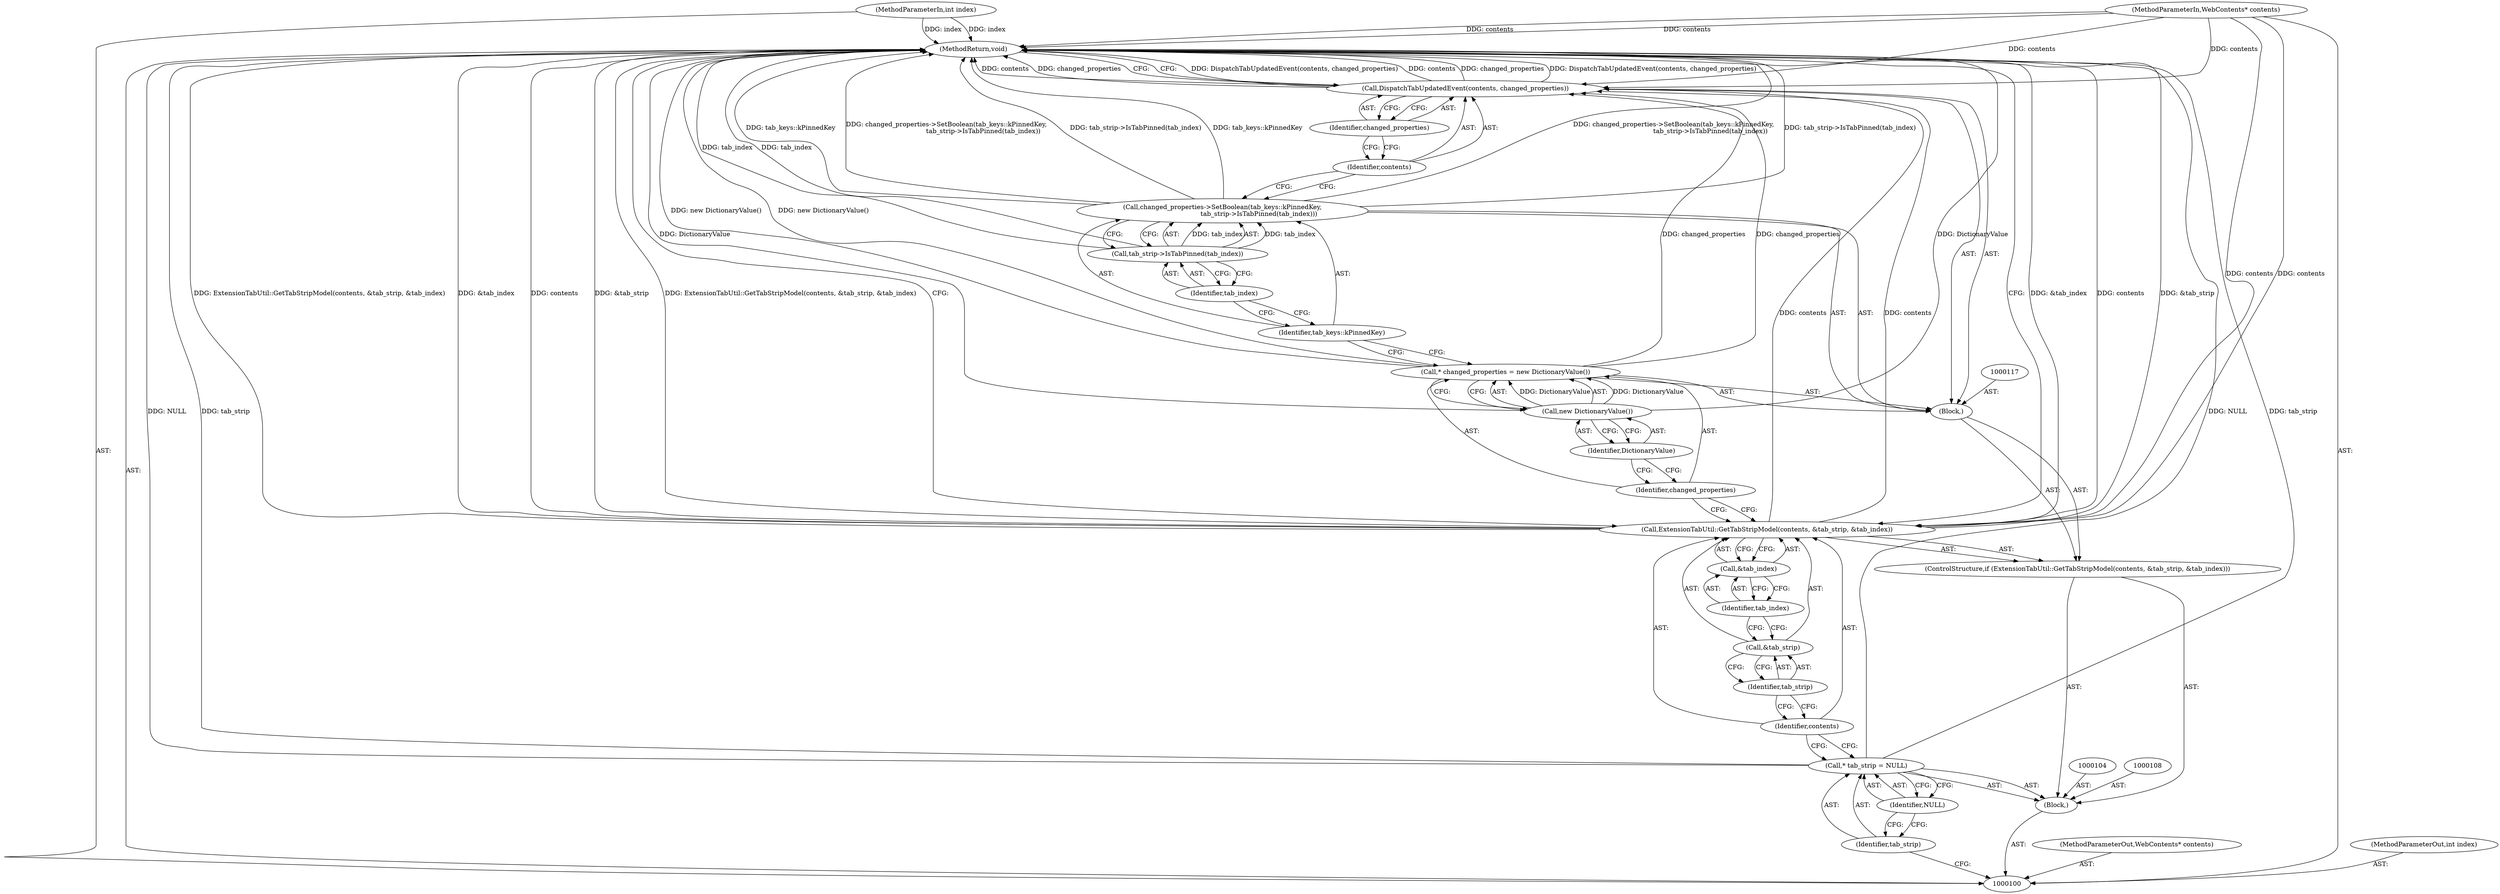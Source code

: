 digraph "1_Chrome_f7ae1f7a918f1973dca241a7a23169906eaf4fe3_4" {
"1000129" [label="(MethodReturn,void)"];
"1000101" [label="(MethodParameterIn,WebContents* contents)"];
"1000170" [label="(MethodParameterOut,WebContents* contents)"];
"1000127" [label="(Identifier,contents)"];
"1000128" [label="(Identifier,changed_properties)"];
"1000126" [label="(Call,DispatchTabUpdatedEvent(contents, changed_properties))"];
"1000102" [label="(MethodParameterIn,int index)"];
"1000171" [label="(MethodParameterOut,int index)"];
"1000103" [label="(Block,)"];
"1000105" [label="(Call,* tab_strip = NULL)"];
"1000106" [label="(Identifier,tab_strip)"];
"1000107" [label="(Identifier,NULL)"];
"1000109" [label="(ControlStructure,if (ExtensionTabUtil::GetTabStripModel(contents, &tab_strip, &tab_index)))"];
"1000111" [label="(Identifier,contents)"];
"1000112" [label="(Call,&tab_strip)"];
"1000113" [label="(Identifier,tab_strip)"];
"1000114" [label="(Call,&tab_index)"];
"1000115" [label="(Identifier,tab_index)"];
"1000110" [label="(Call,ExtensionTabUtil::GetTabStripModel(contents, &tab_strip, &tab_index))"];
"1000118" [label="(Call,* changed_properties = new DictionaryValue())"];
"1000119" [label="(Identifier,changed_properties)"];
"1000116" [label="(Block,)"];
"1000120" [label="(Call,new DictionaryValue())"];
"1000121" [label="(Identifier,DictionaryValue)"];
"1000123" [label="(Identifier,tab_keys::kPinnedKey)"];
"1000122" [label="(Call,changed_properties->SetBoolean(tab_keys::kPinnedKey,\n                                    tab_strip->IsTabPinned(tab_index)))"];
"1000124" [label="(Call,tab_strip->IsTabPinned(tab_index))"];
"1000125" [label="(Identifier,tab_index)"];
"1000129" -> "1000100"  [label="AST: "];
"1000129" -> "1000126"  [label="CFG: "];
"1000129" -> "1000110"  [label="CFG: "];
"1000126" -> "1000129"  [label="DDG: DispatchTabUpdatedEvent(contents, changed_properties)"];
"1000126" -> "1000129"  [label="DDG: contents"];
"1000126" -> "1000129"  [label="DDG: changed_properties"];
"1000124" -> "1000129"  [label="DDG: tab_index"];
"1000105" -> "1000129"  [label="DDG: NULL"];
"1000105" -> "1000129"  [label="DDG: tab_strip"];
"1000110" -> "1000129"  [label="DDG: &tab_index"];
"1000110" -> "1000129"  [label="DDG: contents"];
"1000110" -> "1000129"  [label="DDG: &tab_strip"];
"1000110" -> "1000129"  [label="DDG: ExtensionTabUtil::GetTabStripModel(contents, &tab_strip, &tab_index)"];
"1000122" -> "1000129"  [label="DDG: tab_keys::kPinnedKey"];
"1000122" -> "1000129"  [label="DDG: changed_properties->SetBoolean(tab_keys::kPinnedKey,\n                                    tab_strip->IsTabPinned(tab_index))"];
"1000122" -> "1000129"  [label="DDG: tab_strip->IsTabPinned(tab_index)"];
"1000120" -> "1000129"  [label="DDG: DictionaryValue"];
"1000102" -> "1000129"  [label="DDG: index"];
"1000101" -> "1000129"  [label="DDG: contents"];
"1000118" -> "1000129"  [label="DDG: new DictionaryValue()"];
"1000101" -> "1000100"  [label="AST: "];
"1000101" -> "1000129"  [label="DDG: contents"];
"1000101" -> "1000110"  [label="DDG: contents"];
"1000101" -> "1000126"  [label="DDG: contents"];
"1000170" -> "1000100"  [label="AST: "];
"1000127" -> "1000126"  [label="AST: "];
"1000127" -> "1000122"  [label="CFG: "];
"1000128" -> "1000127"  [label="CFG: "];
"1000128" -> "1000126"  [label="AST: "];
"1000128" -> "1000127"  [label="CFG: "];
"1000126" -> "1000128"  [label="CFG: "];
"1000126" -> "1000116"  [label="AST: "];
"1000126" -> "1000128"  [label="CFG: "];
"1000127" -> "1000126"  [label="AST: "];
"1000128" -> "1000126"  [label="AST: "];
"1000129" -> "1000126"  [label="CFG: "];
"1000126" -> "1000129"  [label="DDG: DispatchTabUpdatedEvent(contents, changed_properties)"];
"1000126" -> "1000129"  [label="DDG: contents"];
"1000126" -> "1000129"  [label="DDG: changed_properties"];
"1000110" -> "1000126"  [label="DDG: contents"];
"1000101" -> "1000126"  [label="DDG: contents"];
"1000118" -> "1000126"  [label="DDG: changed_properties"];
"1000102" -> "1000100"  [label="AST: "];
"1000102" -> "1000129"  [label="DDG: index"];
"1000171" -> "1000100"  [label="AST: "];
"1000103" -> "1000100"  [label="AST: "];
"1000104" -> "1000103"  [label="AST: "];
"1000105" -> "1000103"  [label="AST: "];
"1000108" -> "1000103"  [label="AST: "];
"1000109" -> "1000103"  [label="AST: "];
"1000105" -> "1000103"  [label="AST: "];
"1000105" -> "1000107"  [label="CFG: "];
"1000106" -> "1000105"  [label="AST: "];
"1000107" -> "1000105"  [label="AST: "];
"1000111" -> "1000105"  [label="CFG: "];
"1000105" -> "1000129"  [label="DDG: NULL"];
"1000105" -> "1000129"  [label="DDG: tab_strip"];
"1000106" -> "1000105"  [label="AST: "];
"1000106" -> "1000100"  [label="CFG: "];
"1000107" -> "1000106"  [label="CFG: "];
"1000107" -> "1000105"  [label="AST: "];
"1000107" -> "1000106"  [label="CFG: "];
"1000105" -> "1000107"  [label="CFG: "];
"1000109" -> "1000103"  [label="AST: "];
"1000110" -> "1000109"  [label="AST: "];
"1000116" -> "1000109"  [label="AST: "];
"1000111" -> "1000110"  [label="AST: "];
"1000111" -> "1000105"  [label="CFG: "];
"1000113" -> "1000111"  [label="CFG: "];
"1000112" -> "1000110"  [label="AST: "];
"1000112" -> "1000113"  [label="CFG: "];
"1000113" -> "1000112"  [label="AST: "];
"1000115" -> "1000112"  [label="CFG: "];
"1000113" -> "1000112"  [label="AST: "];
"1000113" -> "1000111"  [label="CFG: "];
"1000112" -> "1000113"  [label="CFG: "];
"1000114" -> "1000110"  [label="AST: "];
"1000114" -> "1000115"  [label="CFG: "];
"1000115" -> "1000114"  [label="AST: "];
"1000110" -> "1000114"  [label="CFG: "];
"1000115" -> "1000114"  [label="AST: "];
"1000115" -> "1000112"  [label="CFG: "];
"1000114" -> "1000115"  [label="CFG: "];
"1000110" -> "1000109"  [label="AST: "];
"1000110" -> "1000114"  [label="CFG: "];
"1000111" -> "1000110"  [label="AST: "];
"1000112" -> "1000110"  [label="AST: "];
"1000114" -> "1000110"  [label="AST: "];
"1000119" -> "1000110"  [label="CFG: "];
"1000129" -> "1000110"  [label="CFG: "];
"1000110" -> "1000129"  [label="DDG: &tab_index"];
"1000110" -> "1000129"  [label="DDG: contents"];
"1000110" -> "1000129"  [label="DDG: &tab_strip"];
"1000110" -> "1000129"  [label="DDG: ExtensionTabUtil::GetTabStripModel(contents, &tab_strip, &tab_index)"];
"1000101" -> "1000110"  [label="DDG: contents"];
"1000110" -> "1000126"  [label="DDG: contents"];
"1000118" -> "1000116"  [label="AST: "];
"1000118" -> "1000120"  [label="CFG: "];
"1000119" -> "1000118"  [label="AST: "];
"1000120" -> "1000118"  [label="AST: "];
"1000123" -> "1000118"  [label="CFG: "];
"1000118" -> "1000129"  [label="DDG: new DictionaryValue()"];
"1000120" -> "1000118"  [label="DDG: DictionaryValue"];
"1000118" -> "1000126"  [label="DDG: changed_properties"];
"1000119" -> "1000118"  [label="AST: "];
"1000119" -> "1000110"  [label="CFG: "];
"1000121" -> "1000119"  [label="CFG: "];
"1000116" -> "1000109"  [label="AST: "];
"1000117" -> "1000116"  [label="AST: "];
"1000118" -> "1000116"  [label="AST: "];
"1000122" -> "1000116"  [label="AST: "];
"1000126" -> "1000116"  [label="AST: "];
"1000120" -> "1000118"  [label="AST: "];
"1000120" -> "1000121"  [label="CFG: "];
"1000121" -> "1000120"  [label="AST: "];
"1000118" -> "1000120"  [label="CFG: "];
"1000120" -> "1000129"  [label="DDG: DictionaryValue"];
"1000120" -> "1000118"  [label="DDG: DictionaryValue"];
"1000121" -> "1000120"  [label="AST: "];
"1000121" -> "1000119"  [label="CFG: "];
"1000120" -> "1000121"  [label="CFG: "];
"1000123" -> "1000122"  [label="AST: "];
"1000123" -> "1000118"  [label="CFG: "];
"1000125" -> "1000123"  [label="CFG: "];
"1000122" -> "1000116"  [label="AST: "];
"1000122" -> "1000124"  [label="CFG: "];
"1000123" -> "1000122"  [label="AST: "];
"1000124" -> "1000122"  [label="AST: "];
"1000127" -> "1000122"  [label="CFG: "];
"1000122" -> "1000129"  [label="DDG: tab_keys::kPinnedKey"];
"1000122" -> "1000129"  [label="DDG: changed_properties->SetBoolean(tab_keys::kPinnedKey,\n                                    tab_strip->IsTabPinned(tab_index))"];
"1000122" -> "1000129"  [label="DDG: tab_strip->IsTabPinned(tab_index)"];
"1000124" -> "1000122"  [label="DDG: tab_index"];
"1000124" -> "1000122"  [label="AST: "];
"1000124" -> "1000125"  [label="CFG: "];
"1000125" -> "1000124"  [label="AST: "];
"1000122" -> "1000124"  [label="CFG: "];
"1000124" -> "1000129"  [label="DDG: tab_index"];
"1000124" -> "1000122"  [label="DDG: tab_index"];
"1000125" -> "1000124"  [label="AST: "];
"1000125" -> "1000123"  [label="CFG: "];
"1000124" -> "1000125"  [label="CFG: "];
}
